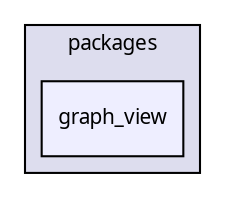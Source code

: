 digraph "packages/graph/packages/graph_view/" {
  compound=true
  node [ fontsize="10", fontname="FreeSans.ttf"];
  edge [ labelfontsize="10", labelfontname="FreeSans.ttf"];
  subgraph clusterdir_2f0bd91a0714506c55b775447170c762 {
    graph [ bgcolor="#ddddee", pencolor="black", label="packages" fontname="FreeSans.ttf", fontsize="10", URL="dir_2f0bd91a0714506c55b775447170c762.html"]
  dir_f1198938278f614917771125580bd7a8 [shape=box, label="graph_view", style="filled", fillcolor="#eeeeff", pencolor="black", URL="dir_f1198938278f614917771125580bd7a8.html"];
  }
}

